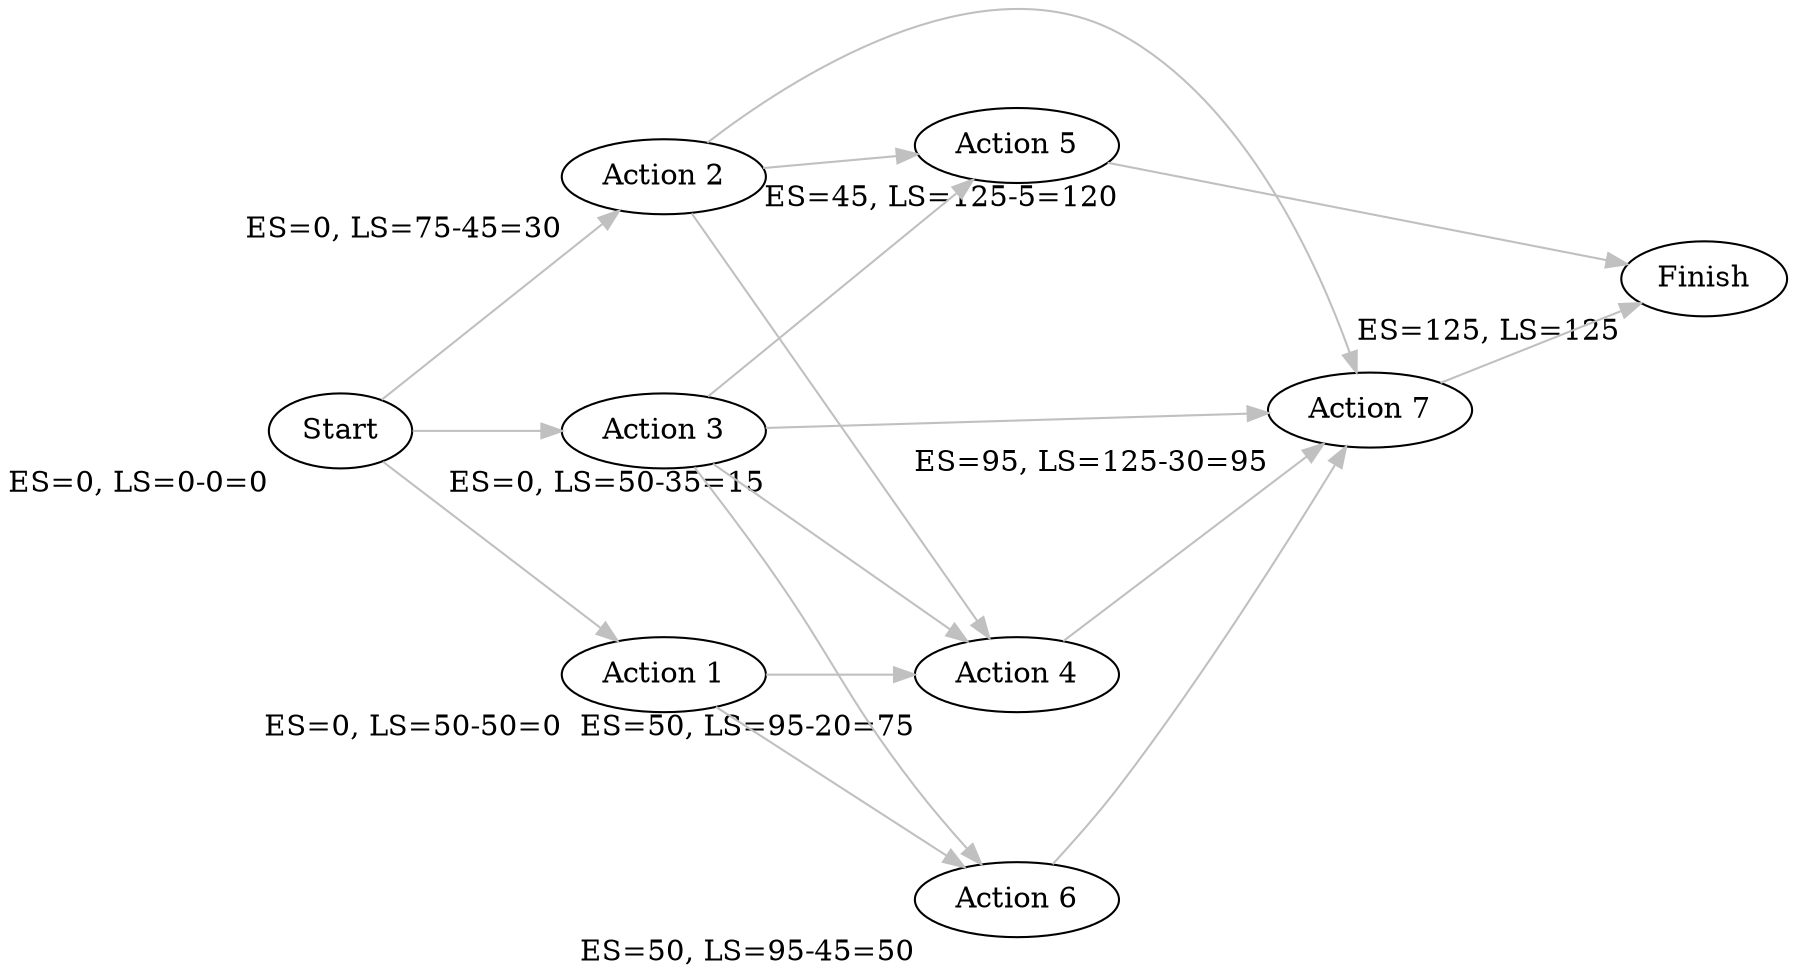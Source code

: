 digraph {
	graph [nodesep=1, ranksep=1];
	rankdir="LR";
	1 [label="Start", xlabel="ES=0, LS=0-0=0"];
	1 -> 2 [color="grey"];
	1 -> 3 [color="grey"];
	1 -> 4 [color="grey"];
	
	2 [label="Action 1", xlabel="ES=0, LS=50-50=0"];
	2 -> 5 [color="grey"];
	2 -> 7 [color="grey"];

	3 [label="Action 2", xlabel="ES=0, LS=75-45=30"];
	3 -> 5 [color="grey"];
	3 -> 6 [color="grey"];
	3 -> 8 [color="grey"];

	4 [label="Action 3", xlabel="ES=0, LS=50-35=15"];
	4 -> 5 [color="grey"];
	4 -> 6 [color="grey"];
	4 -> 7 [color="grey"];
	4 -> 8 [color="grey"];

	5 [label="Action 4", xlabel="ES=50, LS=95-20=75"];
	5 -> 8 [color="grey"];
	
	6 [label="Action 5", xlabel="ES=45, LS=125-5=120"];
	6 -> 9 [color="grey"];
	
	7 [label="Action 6", xlabel="ES=50, LS=95-45=50"];
	7 -> 8 [color="grey"];
	
	8 [label="Action 7", xlabel="ES=95, LS=125-30=95"];
	8 -> 9 [color="grey"];

	9 [label="Finish", xlabel="ES=125, LS=125"];
}